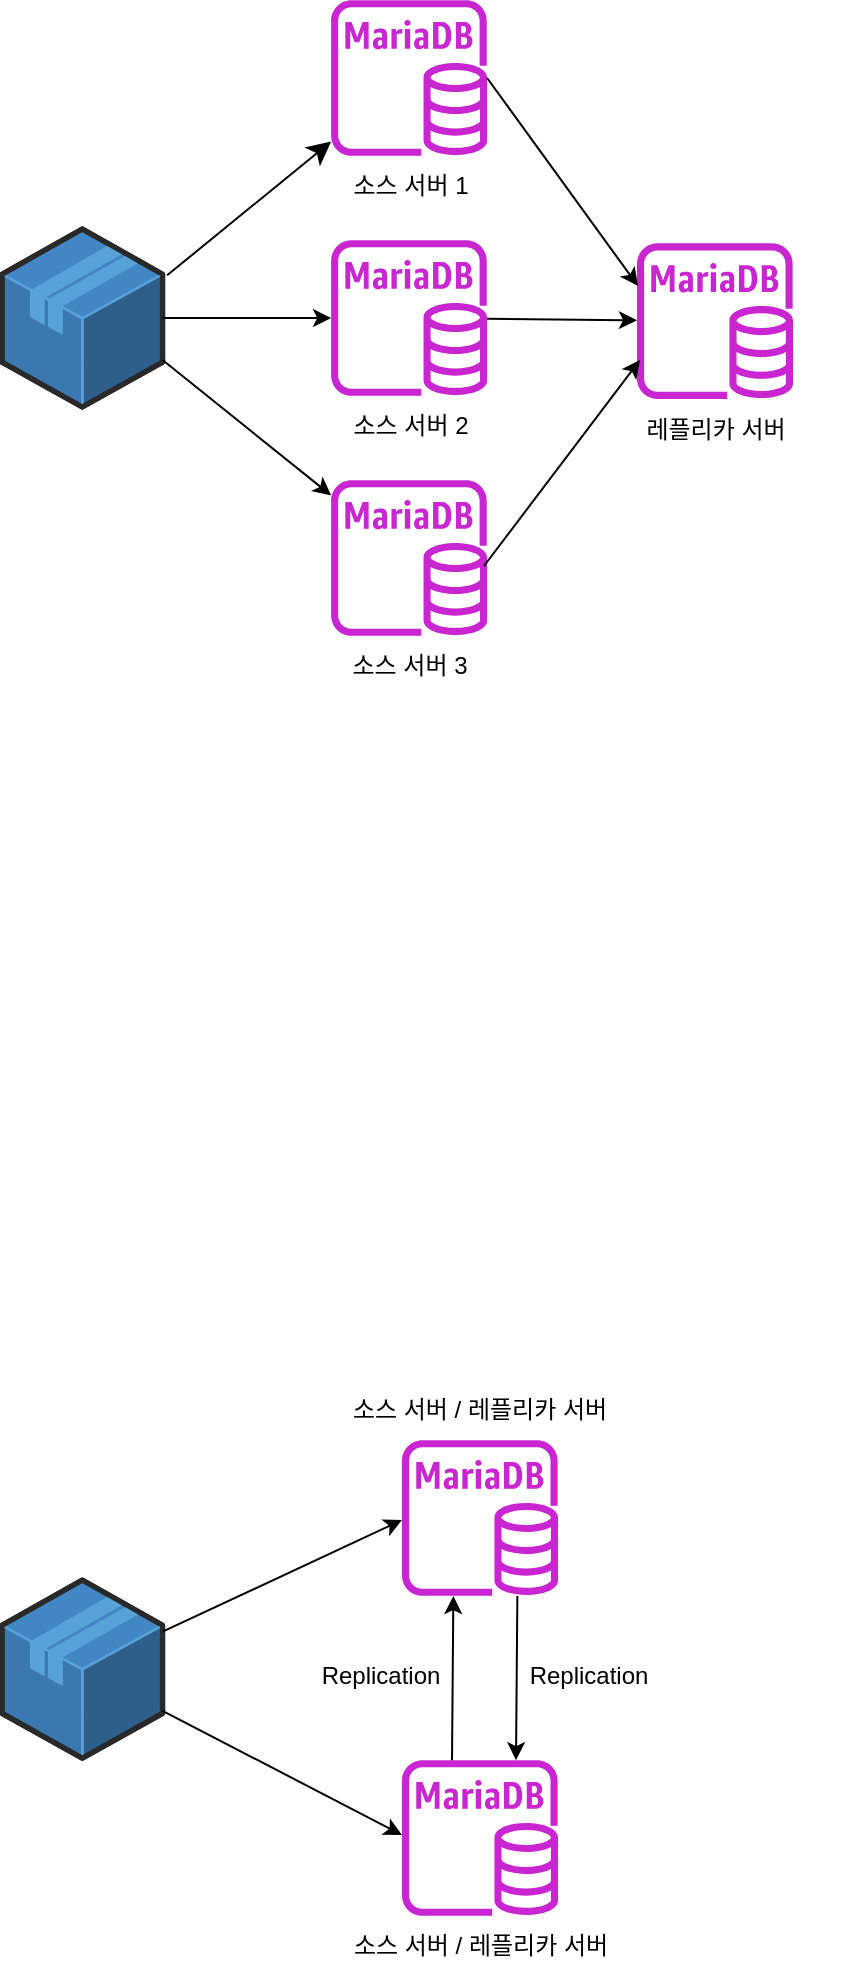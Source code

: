 <mxfile version="22.1.11" type="github">
  <diagram id="Ht1M8jgEwFfnCIfOTk4-" name="Page-1">
    <mxGraphModel dx="1274" dy="1498" grid="1" gridSize="10" guides="1" tooltips="1" connect="1" arrows="1" fold="1" page="1" pageScale="1" pageWidth="1169" pageHeight="827" math="0" shadow="0">
      <root>
        <mxCell id="0" />
        <mxCell id="1" parent="0" />
        <mxCell id="KrqiIA9UIO2b-dDR9KMm-3" value="" style="sketch=0;outlineConnect=0;fontColor=#232F3E;gradientColor=none;fillColor=#C925D1;strokeColor=none;dashed=0;verticalLabelPosition=bottom;verticalAlign=top;align=center;html=1;fontSize=12;fontStyle=0;aspect=fixed;pointerEvents=1;shape=mxgraph.aws4.rds_mariadb_instance;" parent="1" vertex="1">
          <mxGeometry x="560" y="320" width="78" height="78" as="geometry" />
        </mxCell>
        <mxCell id="KrqiIA9UIO2b-dDR9KMm-9" value="" style="verticalLabelPosition=bottom;html=1;verticalAlign=top;strokeWidth=1;align=center;outlineConnect=0;dashed=0;outlineConnect=0;shape=mxgraph.aws3d.application;fillColor=#4286c5;strokeColor=#57A2D8;aspect=fixed;" parent="1" vertex="1">
          <mxGeometry x="360" y="390" width="80.29" height="89.1" as="geometry" />
        </mxCell>
        <mxCell id="KrqiIA9UIO2b-dDR9KMm-12" value="" style="sketch=0;outlineConnect=0;fontColor=#232F3E;gradientColor=none;fillColor=#C925D1;strokeColor=none;dashed=0;verticalLabelPosition=bottom;verticalAlign=top;align=center;html=1;fontSize=12;fontStyle=0;aspect=fixed;pointerEvents=1;shape=mxgraph.aws4.rds_mariadb_instance;" parent="1" vertex="1">
          <mxGeometry x="560" y="480" width="78" height="78" as="geometry" />
        </mxCell>
        <mxCell id="KrqiIA9UIO2b-dDR9KMm-17" value="소스 서버 / 레플리카 서버" style="text;html=1;strokeColor=none;fillColor=none;align=center;verticalAlign=middle;whiteSpace=wrap;rounded=0;" parent="1" vertex="1">
          <mxGeometry x="533.26" y="290" width="131.5" height="30" as="geometry" />
        </mxCell>
        <mxCell id="KrqiIA9UIO2b-dDR9KMm-18" value="소스 서버 / 레플리카 서버" style="text;html=1;strokeColor=none;fillColor=none;align=center;verticalAlign=middle;whiteSpace=wrap;rounded=0;" parent="1" vertex="1">
          <mxGeometry x="525.63" y="558" width="146.75" height="30" as="geometry" />
        </mxCell>
        <mxCell id="KrqiIA9UIO2b-dDR9KMm-19" value="" style="endArrow=classic;html=1;rounded=0;" parent="1" source="KrqiIA9UIO2b-dDR9KMm-9" edge="1">
          <mxGeometry width="50" height="50" relative="1" as="geometry">
            <mxPoint x="450" y="450" as="sourcePoint" />
            <mxPoint x="560" y="360" as="targetPoint" />
          </mxGeometry>
        </mxCell>
        <mxCell id="KrqiIA9UIO2b-dDR9KMm-22" value="" style="endArrow=classic;html=1;rounded=0;" parent="1" source="KrqiIA9UIO2b-dDR9KMm-9" edge="1">
          <mxGeometry width="50" height="50" relative="1" as="geometry">
            <mxPoint x="440.29" y="468.49" as="sourcePoint" />
            <mxPoint x="560" y="517.517" as="targetPoint" />
          </mxGeometry>
        </mxCell>
        <mxCell id="KrqiIA9UIO2b-dDR9KMm-26" value="" style="endArrow=classic;html=1;rounded=0;" parent="1" edge="1">
          <mxGeometry width="50" height="50" relative="1" as="geometry">
            <mxPoint x="617.68" y="398" as="sourcePoint" />
            <mxPoint x="617.002" y="480.098" as="targetPoint" />
          </mxGeometry>
        </mxCell>
        <mxCell id="KrqiIA9UIO2b-dDR9KMm-28" value="Replication" style="text;html=1;strokeColor=none;fillColor=none;align=center;verticalAlign=middle;whiteSpace=wrap;rounded=0;" parent="1" vertex="1">
          <mxGeometry x="618.05" y="422.55" width="70.5" height="30" as="geometry" />
        </mxCell>
        <mxCell id="_S6PLE4c619Yn40ShSeJ-40" value="" style="verticalLabelPosition=bottom;html=1;verticalAlign=top;strokeWidth=1;align=center;outlineConnect=0;dashed=0;outlineConnect=0;shape=mxgraph.aws3d.application;fillColor=#4286c5;strokeColor=#57A2D8;aspect=fixed;" vertex="1" parent="1">
          <mxGeometry x="360" y="-285.55" width="80.29" height="89.1" as="geometry" />
        </mxCell>
        <mxCell id="_S6PLE4c619Yn40ShSeJ-41" value="" style="sketch=0;outlineConnect=0;fontColor=#232F3E;gradientColor=none;fillColor=#C925D1;strokeColor=none;dashed=0;verticalLabelPosition=bottom;verticalAlign=top;align=center;html=1;fontSize=12;fontStyle=0;aspect=fixed;pointerEvents=1;shape=mxgraph.aws4.rds_mariadb_instance;" vertex="1" parent="1">
          <mxGeometry x="524.55" y="-280" width="78" height="78" as="geometry" />
        </mxCell>
        <mxCell id="_S6PLE4c619Yn40ShSeJ-45" value="" style="sketch=0;outlineConnect=0;fontColor=#232F3E;gradientColor=none;fillColor=#C925D1;strokeColor=none;dashed=0;verticalLabelPosition=bottom;verticalAlign=top;align=center;html=1;fontSize=12;fontStyle=0;aspect=fixed;pointerEvents=1;shape=mxgraph.aws4.rds_mariadb_instance;" vertex="1" parent="1">
          <mxGeometry x="524.55" y="-400" width="78" height="78" as="geometry" />
        </mxCell>
        <mxCell id="_S6PLE4c619Yn40ShSeJ-57" value="" style="sketch=0;outlineConnect=0;fontColor=#232F3E;gradientColor=none;fillColor=#C925D1;strokeColor=none;dashed=0;verticalLabelPosition=bottom;verticalAlign=top;align=center;html=1;fontSize=12;fontStyle=0;aspect=fixed;pointerEvents=1;shape=mxgraph.aws4.rds_mariadb_instance;" vertex="1" parent="1">
          <mxGeometry x="524.55" y="-160.0" width="78" height="78" as="geometry" />
        </mxCell>
        <mxCell id="_S6PLE4c619Yn40ShSeJ-59" value="" style="sketch=0;outlineConnect=0;fontColor=#232F3E;gradientColor=none;fillColor=#C925D1;strokeColor=none;dashed=0;verticalLabelPosition=bottom;verticalAlign=top;align=center;html=1;fontSize=12;fontStyle=0;aspect=fixed;pointerEvents=1;shape=mxgraph.aws4.rds_mariadb_instance;" vertex="1" parent="1">
          <mxGeometry x="677.5" y="-278.45" width="78" height="78" as="geometry" />
        </mxCell>
        <mxCell id="_S6PLE4c619Yn40ShSeJ-65" value="" style="endArrow=classic;html=1;rounded=0;endSize=9;" edge="1" parent="1" target="_S6PLE4c619Yn40ShSeJ-45">
          <mxGeometry width="50" height="50" relative="1" as="geometry">
            <mxPoint x="442.55" y="-262.338" as="sourcePoint" />
            <mxPoint x="521.554" y="-340.001" as="targetPoint" />
          </mxGeometry>
        </mxCell>
        <mxCell id="_S6PLE4c619Yn40ShSeJ-66" value="" style="endArrow=classic;html=1;rounded=0;" edge="1" parent="1" source="_S6PLE4c619Yn40ShSeJ-40" target="_S6PLE4c619Yn40ShSeJ-41">
          <mxGeometry width="50" height="50" relative="1" as="geometry">
            <mxPoint x="443.55" y="-241" as="sourcePoint" />
            <mxPoint x="504.05" y="-233.904" as="targetPoint" />
          </mxGeometry>
        </mxCell>
        <mxCell id="_S6PLE4c619Yn40ShSeJ-67" value="" style="endArrow=classic;html=1;rounded=0;exitX=1.051;exitY=0.879;exitDx=0;exitDy=0;exitPerimeter=0;" edge="1" parent="1" target="_S6PLE4c619Yn40ShSeJ-57">
          <mxGeometry width="50" height="50" relative="1" as="geometry">
            <mxPoint x="440.288" y="-220.002" as="sourcePoint" />
            <mxPoint x="518.31" y="-128.479" as="targetPoint" />
          </mxGeometry>
        </mxCell>
        <mxCell id="_S6PLE4c619Yn40ShSeJ-69" value="소스 서버 3" style="text;html=1;strokeColor=none;fillColor=none;align=center;verticalAlign=middle;whiteSpace=wrap;rounded=0;" vertex="1" parent="1">
          <mxGeometry x="483.68" y="-82" width="159.75" height="30" as="geometry" />
        </mxCell>
        <mxCell id="_S6PLE4c619Yn40ShSeJ-70" value="소스 서버 2" style="text;html=1;strokeColor=none;fillColor=none;align=center;verticalAlign=middle;whiteSpace=wrap;rounded=0;" vertex="1" parent="1">
          <mxGeometry x="504.05" y="-202" width="121" height="30" as="geometry" />
        </mxCell>
        <mxCell id="_S6PLE4c619Yn40ShSeJ-71" value="소스 서버 1" style="text;html=1;strokeColor=none;fillColor=none;align=center;verticalAlign=middle;whiteSpace=wrap;rounded=0;" vertex="1" parent="1">
          <mxGeometry x="504.05" y="-322" width="121" height="30" as="geometry" />
        </mxCell>
        <mxCell id="_S6PLE4c619Yn40ShSeJ-73" value="레플리카 서버" style="text;html=1;strokeColor=none;fillColor=none;align=center;verticalAlign=middle;whiteSpace=wrap;rounded=0;" vertex="1" parent="1">
          <mxGeometry x="646.75" y="-200.45" width="139.5" height="30" as="geometry" />
        </mxCell>
        <mxCell id="_S6PLE4c619Yn40ShSeJ-74" value="" style="endArrow=classic;html=1;rounded=0;" edge="1" parent="1">
          <mxGeometry width="50" height="50" relative="1" as="geometry">
            <mxPoint x="602.55" y="-361" as="sourcePoint" />
            <mxPoint x="678" y="-257" as="targetPoint" />
          </mxGeometry>
        </mxCell>
        <mxCell id="_S6PLE4c619Yn40ShSeJ-75" value="" style="endArrow=classic;html=1;rounded=0;" edge="1" parent="1" source="_S6PLE4c619Yn40ShSeJ-41" target="_S6PLE4c619Yn40ShSeJ-59">
          <mxGeometry width="50" height="50" relative="1" as="geometry">
            <mxPoint x="599.5" y="-235.55" as="sourcePoint" />
            <mxPoint x="649.5" y="-285.55" as="targetPoint" />
          </mxGeometry>
        </mxCell>
        <mxCell id="_S6PLE4c619Yn40ShSeJ-76" value="" style="endArrow=classic;html=1;rounded=0;" edge="1" parent="1">
          <mxGeometry width="50" height="50" relative="1" as="geometry">
            <mxPoint x="601" y="-117" as="sourcePoint" />
            <mxPoint x="679" y="-220" as="targetPoint" />
          </mxGeometry>
        </mxCell>
        <mxCell id="_S6PLE4c619Yn40ShSeJ-81" value="" style="endArrow=classic;html=1;rounded=0;" edge="1" parent="1">
          <mxGeometry width="50" height="50" relative="1" as="geometry">
            <mxPoint x="585.002" y="480.098" as="sourcePoint" />
            <mxPoint x="585.68" y="398" as="targetPoint" />
          </mxGeometry>
        </mxCell>
        <mxCell id="_S6PLE4c619Yn40ShSeJ-82" value="Replication" style="text;html=1;strokeColor=none;fillColor=none;align=center;verticalAlign=middle;whiteSpace=wrap;rounded=0;" vertex="1" parent="1">
          <mxGeometry x="514" y="422.55" width="70.5" height="30" as="geometry" />
        </mxCell>
      </root>
    </mxGraphModel>
  </diagram>
</mxfile>
